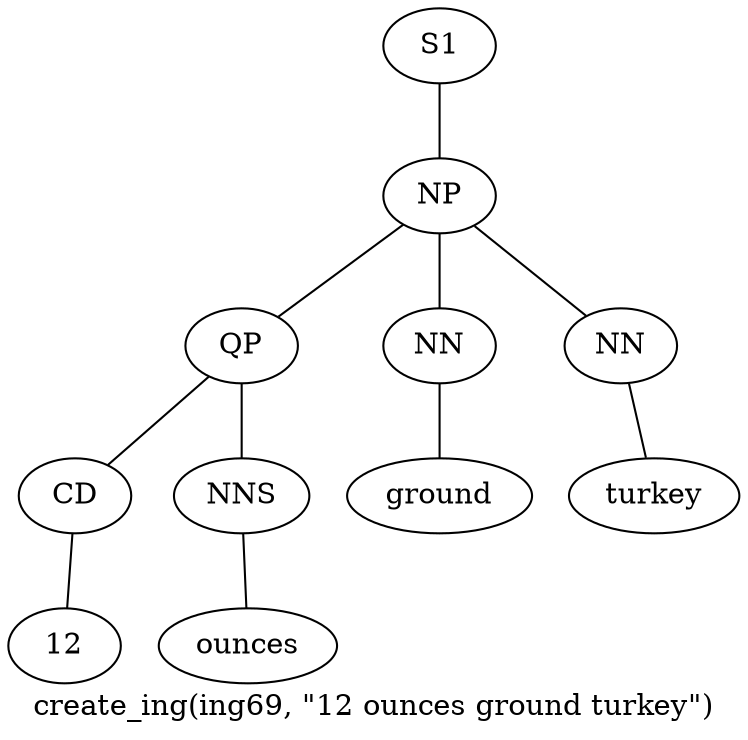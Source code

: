 graph SyntaxGraph {
	label = "create_ing(ing69, \"12 ounces ground turkey\")";
	Node0 [label="S1"];
	Node1 [label="NP"];
	Node2 [label="QP"];
	Node3 [label="CD"];
	Node4 [label="12"];
	Node5 [label="NNS"];
	Node6 [label="ounces"];
	Node7 [label="NN"];
	Node8 [label="ground"];
	Node9 [label="NN"];
	Node10 [label="turkey"];

	Node0 -- Node1;
	Node1 -- Node2;
	Node1 -- Node7;
	Node1 -- Node9;
	Node2 -- Node3;
	Node2 -- Node5;
	Node3 -- Node4;
	Node5 -- Node6;
	Node7 -- Node8;
	Node9 -- Node10;
}